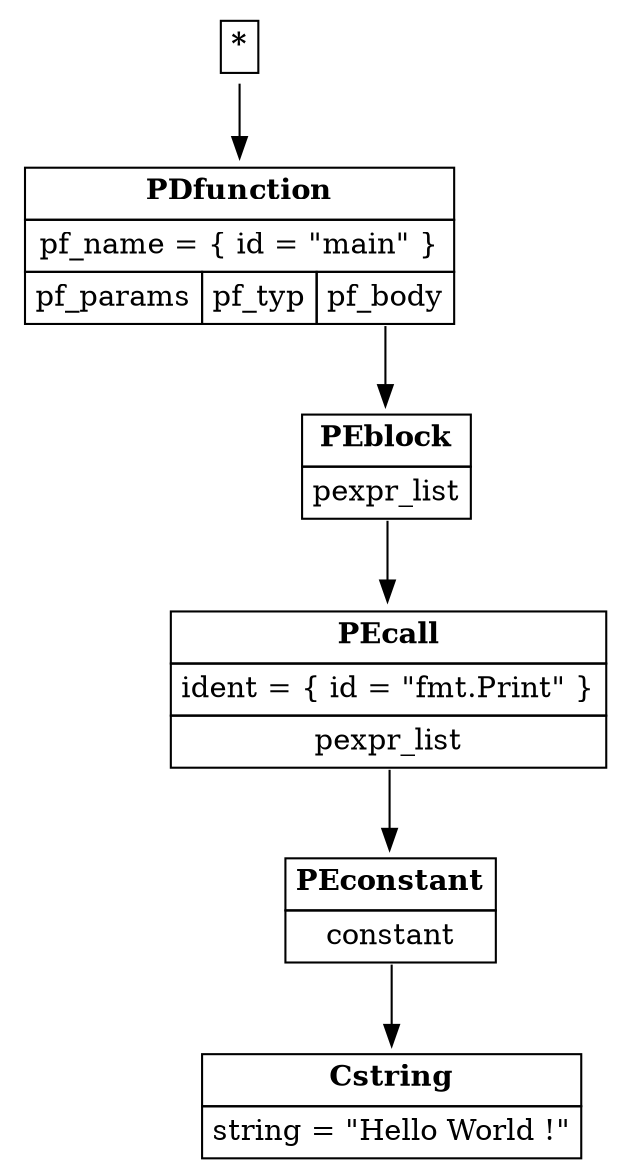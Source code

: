 digraph ast {
node [shape=plaintext];
root [label=<<table border='0' cellborder='1' cellspacing='0' cellpadding='4'><tr ><td colspan = '1'><b >*</b></td></tr></table>>]
PDfunction_1 [label=<<table border='0' cellborder='1' cellspacing='0' cellpadding='4'><tr ><td colspan = '3'><b >PDfunction</b></td></tr><tr ><td colspan = '3'>pf_name = { id = "main" }</td></tr><tr ><td port='pf_params'>pf_params</td><td port='pf_typ'>pf_typ</td><td port='pf_body'>pf_body</td></tr></table>>]
root -> PDfunction_1
PEblock_2 [label=<<table border='0' cellborder='1' cellspacing='0' cellpadding='4'><tr ><td colspan = '1'><b >PEblock</b></td></tr><tr ><td port='pexpr_list'>pexpr_list</td></tr></table>>]
PDfunction_1:pf_body -> PEblock_2
PEcall_3 [label=<<table border='0' cellborder='1' cellspacing='0' cellpadding='4'><tr ><td colspan = '1'><b >PEcall</b></td></tr><tr ><td colspan = '1'>ident = { id = "fmt.Print" }</td></tr><tr ><td port='pexpr_list'>pexpr_list</td></tr></table>>]
PEblock_2:pexpr_list -> PEcall_3
PEconstant_4 [label=<<table border='0' cellborder='1' cellspacing='0' cellpadding='4'><tr ><td colspan = '1'><b >PEconstant</b></td></tr><tr ><td port='constant'>constant</td></tr></table>>]
PEcall_3:pexpr_list -> PEconstant_4
Cstring_5 [label=<<table border='0' cellborder='1' cellspacing='0' cellpadding='4'><tr ><td colspan = '1'><b >Cstring</b></td></tr><tr ><td colspan = '1'>string = "Hello World !"</td></tr></table>>]
PEconstant_4:constant -> Cstring_5
}